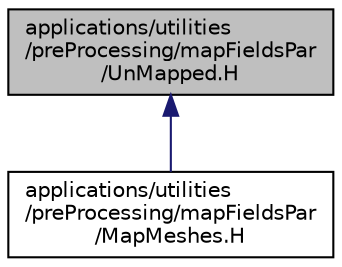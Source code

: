 digraph "applications/utilities/preProcessing/mapFieldsPar/UnMapped.H"
{
  bgcolor="transparent";
  edge [fontname="Helvetica",fontsize="10",labelfontname="Helvetica",labelfontsize="10"];
  node [fontname="Helvetica",fontsize="10",shape=record];
  Node81 [label="applications/utilities\l/preProcessing/mapFieldsPar\l/UnMapped.H",height=0.2,width=0.4,color="black", fillcolor="grey75", style="filled", fontcolor="black"];
  Node81 -> Node82 [dir="back",color="midnightblue",fontsize="10",style="solid",fontname="Helvetica"];
  Node82 [label="applications/utilities\l/preProcessing/mapFieldsPar\l/MapMeshes.H",height=0.2,width=0.4,color="black",URL="$a41480.html"];
}
